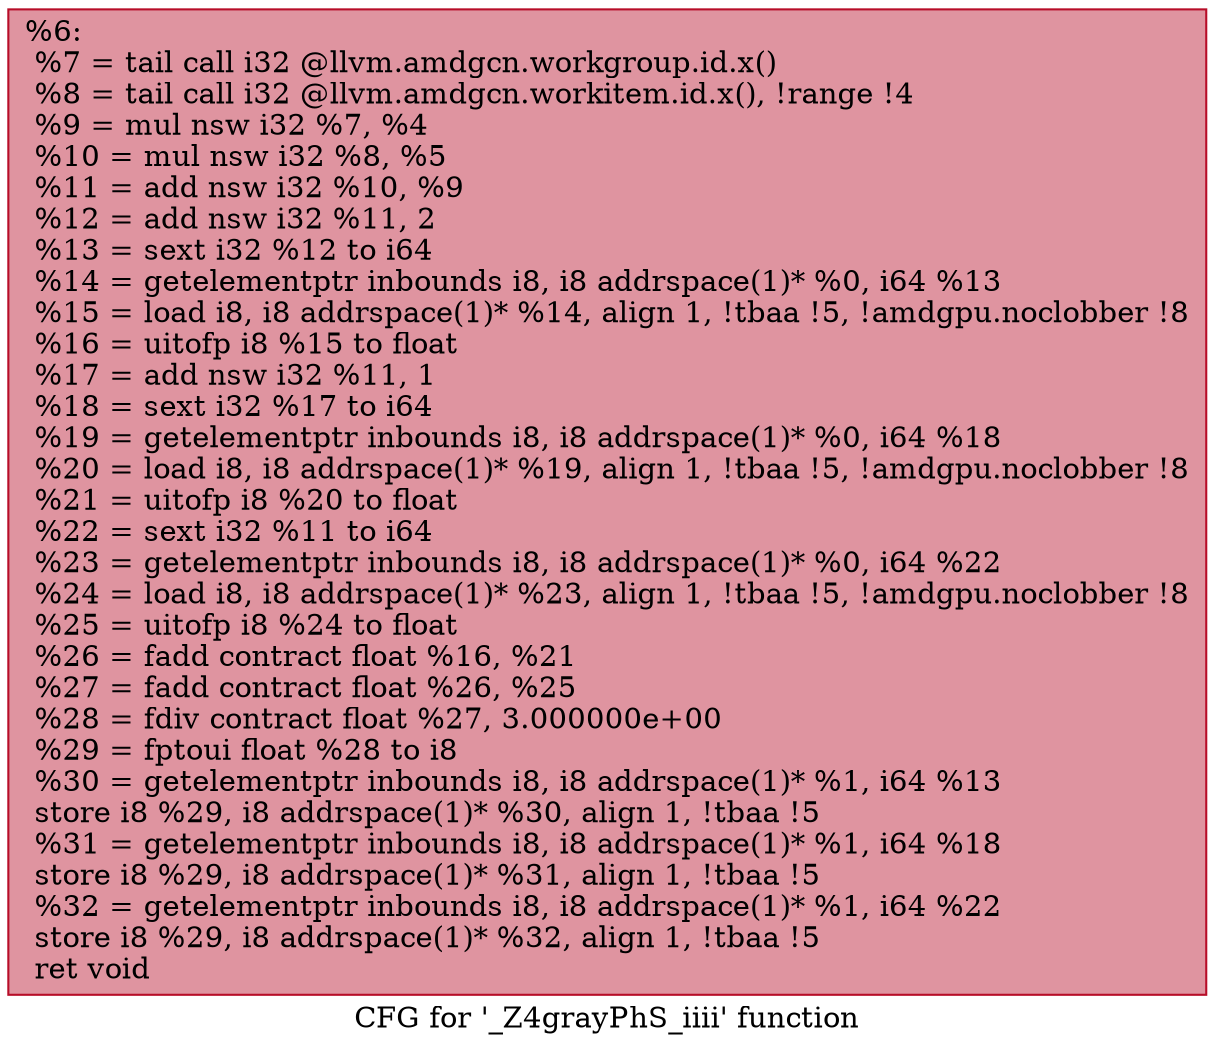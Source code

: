 digraph "CFG for '_Z4grayPhS_iiii' function" {
	label="CFG for '_Z4grayPhS_iiii' function";

	Node0x55d70d0 [shape=record,color="#b70d28ff", style=filled, fillcolor="#b70d2870",label="{%6:\l  %7 = tail call i32 @llvm.amdgcn.workgroup.id.x()\l  %8 = tail call i32 @llvm.amdgcn.workitem.id.x(), !range !4\l  %9 = mul nsw i32 %7, %4\l  %10 = mul nsw i32 %8, %5\l  %11 = add nsw i32 %10, %9\l  %12 = add nsw i32 %11, 2\l  %13 = sext i32 %12 to i64\l  %14 = getelementptr inbounds i8, i8 addrspace(1)* %0, i64 %13\l  %15 = load i8, i8 addrspace(1)* %14, align 1, !tbaa !5, !amdgpu.noclobber !8\l  %16 = uitofp i8 %15 to float\l  %17 = add nsw i32 %11, 1\l  %18 = sext i32 %17 to i64\l  %19 = getelementptr inbounds i8, i8 addrspace(1)* %0, i64 %18\l  %20 = load i8, i8 addrspace(1)* %19, align 1, !tbaa !5, !amdgpu.noclobber !8\l  %21 = uitofp i8 %20 to float\l  %22 = sext i32 %11 to i64\l  %23 = getelementptr inbounds i8, i8 addrspace(1)* %0, i64 %22\l  %24 = load i8, i8 addrspace(1)* %23, align 1, !tbaa !5, !amdgpu.noclobber !8\l  %25 = uitofp i8 %24 to float\l  %26 = fadd contract float %16, %21\l  %27 = fadd contract float %26, %25\l  %28 = fdiv contract float %27, 3.000000e+00\l  %29 = fptoui float %28 to i8\l  %30 = getelementptr inbounds i8, i8 addrspace(1)* %1, i64 %13\l  store i8 %29, i8 addrspace(1)* %30, align 1, !tbaa !5\l  %31 = getelementptr inbounds i8, i8 addrspace(1)* %1, i64 %18\l  store i8 %29, i8 addrspace(1)* %31, align 1, !tbaa !5\l  %32 = getelementptr inbounds i8, i8 addrspace(1)* %1, i64 %22\l  store i8 %29, i8 addrspace(1)* %32, align 1, !tbaa !5\l  ret void\l}"];
}
